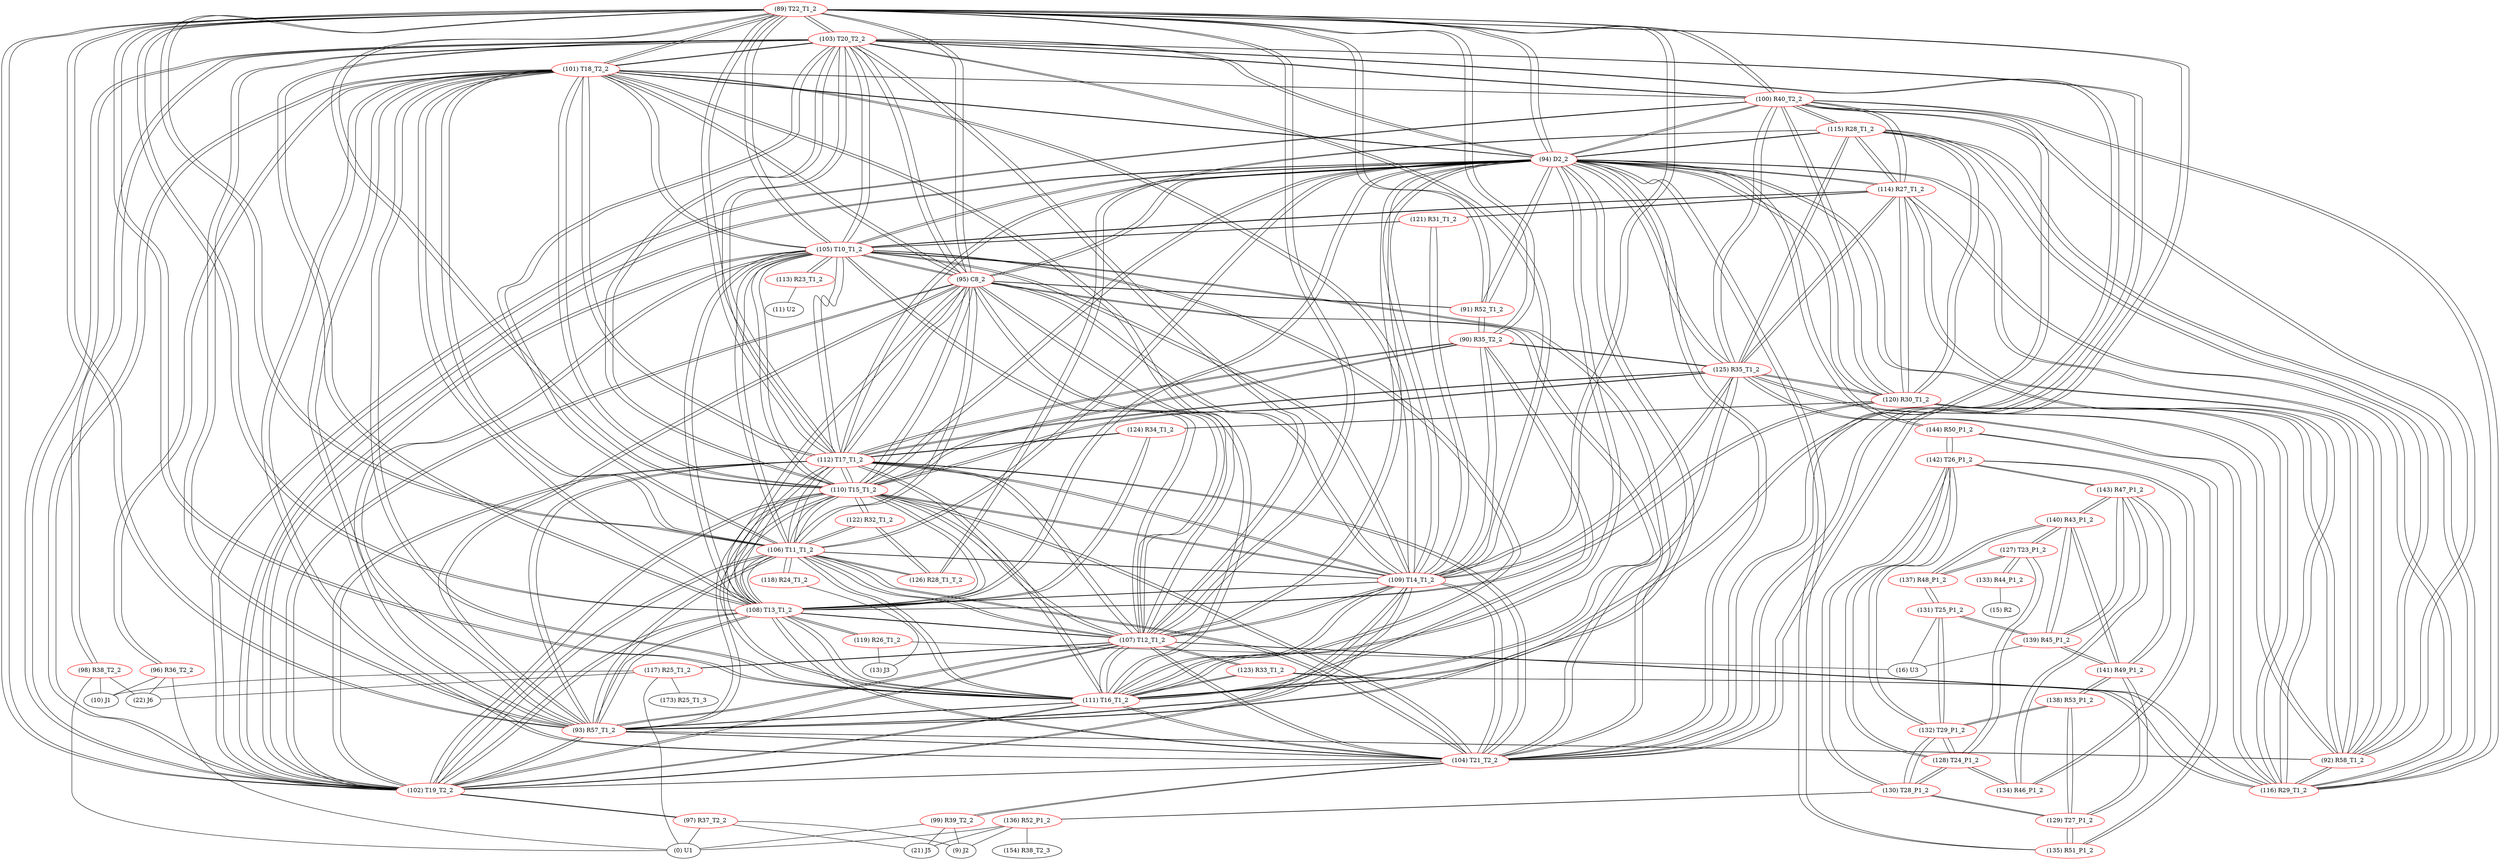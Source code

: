 graph {
	89 [label="(89) T22_T1_2" color=red]
	103 [label="(103) T20_T2_2"]
	101 [label="(101) T18_T2_2"]
	102 [label="(102) T19_T2_2"]
	104 [label="(104) T21_T2_2"]
	93 [label="(93) R57_T1_2"]
	94 [label="(94) D2_2"]
	106 [label="(106) T11_T1_2"]
	111 [label="(111) T16_T1_2"]
	112 [label="(112) T17_T1_2"]
	105 [label="(105) T10_T1_2"]
	107 [label="(107) T12_T1_2"]
	108 [label="(108) T13_T1_2"]
	109 [label="(109) T14_T1_2"]
	110 [label="(110) T15_T1_2"]
	95 [label="(95) C8_2"]
	100 [label="(100) R40_T2_2"]
	91 [label="(91) R52_T1_2"]
	90 [label="(90) R35_T2_2"]
	90 [label="(90) R35_T2_2" color=red]
	111 [label="(111) T16_T1_2"]
	110 [label="(110) T15_T1_2"]
	125 [label="(125) R35_T1_2"]
	109 [label="(109) T14_T1_2"]
	112 [label="(112) T17_T1_2"]
	91 [label="(91) R52_T1_2"]
	89 [label="(89) T22_T1_2"]
	91 [label="(91) R52_T1_2" color=red]
	94 [label="(94) D2_2"]
	95 [label="(95) C8_2"]
	90 [label="(90) R35_T2_2"]
	89 [label="(89) T22_T1_2"]
	92 [label="(92) R58_T1_2" color=red]
	93 [label="(93) R57_T1_2"]
	94 [label="(94) D2_2"]
	116 [label="(116) R29_T1_2"]
	125 [label="(125) R35_T1_2"]
	100 [label="(100) R40_T2_2"]
	120 [label="(120) R30_T1_2"]
	114 [label="(114) R27_T1_2"]
	115 [label="(115) R28_T1_2"]
	93 [label="(93) R57_T1_2" color=red]
	103 [label="(103) T20_T2_2"]
	101 [label="(101) T18_T2_2"]
	102 [label="(102) T19_T2_2"]
	104 [label="(104) T21_T2_2"]
	89 [label="(89) T22_T1_2"]
	94 [label="(94) D2_2"]
	106 [label="(106) T11_T1_2"]
	111 [label="(111) T16_T1_2"]
	112 [label="(112) T17_T1_2"]
	105 [label="(105) T10_T1_2"]
	107 [label="(107) T12_T1_2"]
	108 [label="(108) T13_T1_2"]
	109 [label="(109) T14_T1_2"]
	110 [label="(110) T15_T1_2"]
	95 [label="(95) C8_2"]
	92 [label="(92) R58_T1_2"]
	94 [label="(94) D2_2" color=red]
	103 [label="(103) T20_T2_2"]
	101 [label="(101) T18_T2_2"]
	102 [label="(102) T19_T2_2"]
	104 [label="(104) T21_T2_2"]
	93 [label="(93) R57_T1_2"]
	89 [label="(89) T22_T1_2"]
	106 [label="(106) T11_T1_2"]
	111 [label="(111) T16_T1_2"]
	112 [label="(112) T17_T1_2"]
	105 [label="(105) T10_T1_2"]
	107 [label="(107) T12_T1_2"]
	108 [label="(108) T13_T1_2"]
	109 [label="(109) T14_T1_2"]
	110 [label="(110) T15_T1_2"]
	95 [label="(95) C8_2"]
	91 [label="(91) R52_T1_2"]
	92 [label="(92) R58_T1_2"]
	116 [label="(116) R29_T1_2"]
	125 [label="(125) R35_T1_2"]
	100 [label="(100) R40_T2_2"]
	120 [label="(120) R30_T1_2"]
	114 [label="(114) R27_T1_2"]
	115 [label="(115) R28_T1_2"]
	135 [label="(135) R51_P1_2"]
	144 [label="(144) R50_P1_2"]
	95 [label="(95) C8_2" color=red]
	103 [label="(103) T20_T2_2"]
	101 [label="(101) T18_T2_2"]
	102 [label="(102) T19_T2_2"]
	104 [label="(104) T21_T2_2"]
	93 [label="(93) R57_T1_2"]
	89 [label="(89) T22_T1_2"]
	94 [label="(94) D2_2"]
	106 [label="(106) T11_T1_2"]
	111 [label="(111) T16_T1_2"]
	112 [label="(112) T17_T1_2"]
	105 [label="(105) T10_T1_2"]
	107 [label="(107) T12_T1_2"]
	108 [label="(108) T13_T1_2"]
	109 [label="(109) T14_T1_2"]
	110 [label="(110) T15_T1_2"]
	91 [label="(91) R52_T1_2"]
	96 [label="(96) R36_T2_2" color=red]
	0 [label="(0) U1"]
	22 [label="(22) J6"]
	10 [label="(10) J1"]
	101 [label="(101) T18_T2_2"]
	97 [label="(97) R37_T2_2" color=red]
	9 [label="(9) J2"]
	0 [label="(0) U1"]
	21 [label="(21) J5"]
	102 [label="(102) T19_T2_2"]
	98 [label="(98) R38_T2_2" color=red]
	10 [label="(10) J1"]
	0 [label="(0) U1"]
	22 [label="(22) J6"]
	103 [label="(103) T20_T2_2"]
	99 [label="(99) R39_T2_2" color=red]
	21 [label="(21) J5"]
	0 [label="(0) U1"]
	9 [label="(9) J2"]
	104 [label="(104) T21_T2_2"]
	100 [label="(100) R40_T2_2" color=red]
	116 [label="(116) R29_T1_2"]
	125 [label="(125) R35_T1_2"]
	120 [label="(120) R30_T1_2"]
	94 [label="(94) D2_2"]
	92 [label="(92) R58_T1_2"]
	114 [label="(114) R27_T1_2"]
	115 [label="(115) R28_T1_2"]
	89 [label="(89) T22_T1_2"]
	102 [label="(102) T19_T2_2"]
	101 [label="(101) T18_T2_2"]
	104 [label="(104) T21_T2_2"]
	103 [label="(103) T20_T2_2"]
	101 [label="(101) T18_T2_2" color=red]
	103 [label="(103) T20_T2_2"]
	102 [label="(102) T19_T2_2"]
	104 [label="(104) T21_T2_2"]
	93 [label="(93) R57_T1_2"]
	89 [label="(89) T22_T1_2"]
	94 [label="(94) D2_2"]
	106 [label="(106) T11_T1_2"]
	111 [label="(111) T16_T1_2"]
	112 [label="(112) T17_T1_2"]
	105 [label="(105) T10_T1_2"]
	107 [label="(107) T12_T1_2"]
	108 [label="(108) T13_T1_2"]
	109 [label="(109) T14_T1_2"]
	110 [label="(110) T15_T1_2"]
	95 [label="(95) C8_2"]
	100 [label="(100) R40_T2_2"]
	96 [label="(96) R36_T2_2"]
	102 [label="(102) T19_T2_2" color=red]
	103 [label="(103) T20_T2_2"]
	101 [label="(101) T18_T2_2"]
	104 [label="(104) T21_T2_2"]
	93 [label="(93) R57_T1_2"]
	89 [label="(89) T22_T1_2"]
	94 [label="(94) D2_2"]
	106 [label="(106) T11_T1_2"]
	111 [label="(111) T16_T1_2"]
	112 [label="(112) T17_T1_2"]
	105 [label="(105) T10_T1_2"]
	107 [label="(107) T12_T1_2"]
	108 [label="(108) T13_T1_2"]
	109 [label="(109) T14_T1_2"]
	110 [label="(110) T15_T1_2"]
	95 [label="(95) C8_2"]
	100 [label="(100) R40_T2_2"]
	97 [label="(97) R37_T2_2"]
	103 [label="(103) T20_T2_2" color=red]
	101 [label="(101) T18_T2_2"]
	102 [label="(102) T19_T2_2"]
	104 [label="(104) T21_T2_2"]
	93 [label="(93) R57_T1_2"]
	89 [label="(89) T22_T1_2"]
	94 [label="(94) D2_2"]
	106 [label="(106) T11_T1_2"]
	111 [label="(111) T16_T1_2"]
	112 [label="(112) T17_T1_2"]
	105 [label="(105) T10_T1_2"]
	107 [label="(107) T12_T1_2"]
	108 [label="(108) T13_T1_2"]
	109 [label="(109) T14_T1_2"]
	110 [label="(110) T15_T1_2"]
	95 [label="(95) C8_2"]
	100 [label="(100) R40_T2_2"]
	98 [label="(98) R38_T2_2"]
	104 [label="(104) T21_T2_2" color=red]
	103 [label="(103) T20_T2_2"]
	101 [label="(101) T18_T2_2"]
	102 [label="(102) T19_T2_2"]
	93 [label="(93) R57_T1_2"]
	89 [label="(89) T22_T1_2"]
	94 [label="(94) D2_2"]
	106 [label="(106) T11_T1_2"]
	111 [label="(111) T16_T1_2"]
	112 [label="(112) T17_T1_2"]
	105 [label="(105) T10_T1_2"]
	107 [label="(107) T12_T1_2"]
	108 [label="(108) T13_T1_2"]
	109 [label="(109) T14_T1_2"]
	110 [label="(110) T15_T1_2"]
	95 [label="(95) C8_2"]
	100 [label="(100) R40_T2_2"]
	99 [label="(99) R39_T2_2"]
	105 [label="(105) T10_T1_2" color=red]
	103 [label="(103) T20_T2_2"]
	101 [label="(101) T18_T2_2"]
	102 [label="(102) T19_T2_2"]
	104 [label="(104) T21_T2_2"]
	93 [label="(93) R57_T1_2"]
	89 [label="(89) T22_T1_2"]
	94 [label="(94) D2_2"]
	106 [label="(106) T11_T1_2"]
	111 [label="(111) T16_T1_2"]
	112 [label="(112) T17_T1_2"]
	107 [label="(107) T12_T1_2"]
	108 [label="(108) T13_T1_2"]
	109 [label="(109) T14_T1_2"]
	110 [label="(110) T15_T1_2"]
	95 [label="(95) C8_2"]
	113 [label="(113) R23_T1_2"]
	121 [label="(121) R31_T1_2"]
	114 [label="(114) R27_T1_2"]
	106 [label="(106) T11_T1_2" color=red]
	103 [label="(103) T20_T2_2"]
	101 [label="(101) T18_T2_2"]
	102 [label="(102) T19_T2_2"]
	104 [label="(104) T21_T2_2"]
	93 [label="(93) R57_T1_2"]
	89 [label="(89) T22_T1_2"]
	94 [label="(94) D2_2"]
	111 [label="(111) T16_T1_2"]
	112 [label="(112) T17_T1_2"]
	105 [label="(105) T10_T1_2"]
	107 [label="(107) T12_T1_2"]
	108 [label="(108) T13_T1_2"]
	109 [label="(109) T14_T1_2"]
	110 [label="(110) T15_T1_2"]
	95 [label="(95) C8_2"]
	118 [label="(118) R24_T1_2"]
	122 [label="(122) R32_T1_2"]
	126 [label="(126) R28_T1_T_2"]
	107 [label="(107) T12_T1_2" color=red]
	103 [label="(103) T20_T2_2"]
	101 [label="(101) T18_T2_2"]
	102 [label="(102) T19_T2_2"]
	104 [label="(104) T21_T2_2"]
	93 [label="(93) R57_T1_2"]
	89 [label="(89) T22_T1_2"]
	94 [label="(94) D2_2"]
	106 [label="(106) T11_T1_2"]
	111 [label="(111) T16_T1_2"]
	112 [label="(112) T17_T1_2"]
	105 [label="(105) T10_T1_2"]
	108 [label="(108) T13_T1_2"]
	109 [label="(109) T14_T1_2"]
	110 [label="(110) T15_T1_2"]
	95 [label="(95) C8_2"]
	123 [label="(123) R33_T1_2"]
	116 [label="(116) R29_T1_2"]
	117 [label="(117) R25_T1_2"]
	108 [label="(108) T13_T1_2" color=red]
	103 [label="(103) T20_T2_2"]
	101 [label="(101) T18_T2_2"]
	102 [label="(102) T19_T2_2"]
	104 [label="(104) T21_T2_2"]
	93 [label="(93) R57_T1_2"]
	89 [label="(89) T22_T1_2"]
	94 [label="(94) D2_2"]
	106 [label="(106) T11_T1_2"]
	111 [label="(111) T16_T1_2"]
	112 [label="(112) T17_T1_2"]
	105 [label="(105) T10_T1_2"]
	107 [label="(107) T12_T1_2"]
	109 [label="(109) T14_T1_2"]
	110 [label="(110) T15_T1_2"]
	95 [label="(95) C8_2"]
	120 [label="(120) R30_T1_2"]
	124 [label="(124) R34_T1_2"]
	119 [label="(119) R26_T1_2"]
	109 [label="(109) T14_T1_2" color=red]
	103 [label="(103) T20_T2_2"]
	101 [label="(101) T18_T2_2"]
	102 [label="(102) T19_T2_2"]
	104 [label="(104) T21_T2_2"]
	93 [label="(93) R57_T1_2"]
	89 [label="(89) T22_T1_2"]
	94 [label="(94) D2_2"]
	106 [label="(106) T11_T1_2"]
	111 [label="(111) T16_T1_2"]
	112 [label="(112) T17_T1_2"]
	105 [label="(105) T10_T1_2"]
	107 [label="(107) T12_T1_2"]
	108 [label="(108) T13_T1_2"]
	110 [label="(110) T15_T1_2"]
	95 [label="(95) C8_2"]
	125 [label="(125) R35_T1_2"]
	90 [label="(90) R35_T2_2"]
	121 [label="(121) R31_T1_2"]
	110 [label="(110) T15_T1_2" color=red]
	103 [label="(103) T20_T2_2"]
	101 [label="(101) T18_T2_2"]
	102 [label="(102) T19_T2_2"]
	104 [label="(104) T21_T2_2"]
	93 [label="(93) R57_T1_2"]
	89 [label="(89) T22_T1_2"]
	94 [label="(94) D2_2"]
	106 [label="(106) T11_T1_2"]
	111 [label="(111) T16_T1_2"]
	112 [label="(112) T17_T1_2"]
	105 [label="(105) T10_T1_2"]
	107 [label="(107) T12_T1_2"]
	108 [label="(108) T13_T1_2"]
	109 [label="(109) T14_T1_2"]
	95 [label="(95) C8_2"]
	125 [label="(125) R35_T1_2"]
	90 [label="(90) R35_T2_2"]
	122 [label="(122) R32_T1_2"]
	111 [label="(111) T16_T1_2" color=red]
	103 [label="(103) T20_T2_2"]
	101 [label="(101) T18_T2_2"]
	102 [label="(102) T19_T2_2"]
	104 [label="(104) T21_T2_2"]
	93 [label="(93) R57_T1_2"]
	89 [label="(89) T22_T1_2"]
	94 [label="(94) D2_2"]
	106 [label="(106) T11_T1_2"]
	112 [label="(112) T17_T1_2"]
	105 [label="(105) T10_T1_2"]
	107 [label="(107) T12_T1_2"]
	108 [label="(108) T13_T1_2"]
	109 [label="(109) T14_T1_2"]
	110 [label="(110) T15_T1_2"]
	95 [label="(95) C8_2"]
	125 [label="(125) R35_T1_2"]
	90 [label="(90) R35_T2_2"]
	123 [label="(123) R33_T1_2"]
	112 [label="(112) T17_T1_2" color=red]
	103 [label="(103) T20_T2_2"]
	101 [label="(101) T18_T2_2"]
	102 [label="(102) T19_T2_2"]
	104 [label="(104) T21_T2_2"]
	93 [label="(93) R57_T1_2"]
	89 [label="(89) T22_T1_2"]
	94 [label="(94) D2_2"]
	106 [label="(106) T11_T1_2"]
	111 [label="(111) T16_T1_2"]
	105 [label="(105) T10_T1_2"]
	107 [label="(107) T12_T1_2"]
	108 [label="(108) T13_T1_2"]
	109 [label="(109) T14_T1_2"]
	110 [label="(110) T15_T1_2"]
	95 [label="(95) C8_2"]
	125 [label="(125) R35_T1_2"]
	90 [label="(90) R35_T2_2"]
	124 [label="(124) R34_T1_2"]
	113 [label="(113) R23_T1_2" color=red]
	11 [label="(11) U2"]
	105 [label="(105) T10_T1_2"]
	114 [label="(114) R27_T1_2" color=red]
	116 [label="(116) R29_T1_2"]
	125 [label="(125) R35_T1_2"]
	100 [label="(100) R40_T2_2"]
	120 [label="(120) R30_T1_2"]
	94 [label="(94) D2_2"]
	92 [label="(92) R58_T1_2"]
	115 [label="(115) R28_T1_2"]
	105 [label="(105) T10_T1_2"]
	121 [label="(121) R31_T1_2"]
	115 [label="(115) R28_T1_2" color=red]
	116 [label="(116) R29_T1_2"]
	125 [label="(125) R35_T1_2"]
	100 [label="(100) R40_T2_2"]
	120 [label="(120) R30_T1_2"]
	94 [label="(94) D2_2"]
	92 [label="(92) R58_T1_2"]
	114 [label="(114) R27_T1_2"]
	126 [label="(126) R28_T1_T_2"]
	116 [label="(116) R29_T1_2" color=red]
	125 [label="(125) R35_T1_2"]
	100 [label="(100) R40_T2_2"]
	120 [label="(120) R30_T1_2"]
	94 [label="(94) D2_2"]
	92 [label="(92) R58_T1_2"]
	114 [label="(114) R27_T1_2"]
	115 [label="(115) R28_T1_2"]
	123 [label="(123) R33_T1_2"]
	107 [label="(107) T12_T1_2"]
	117 [label="(117) R25_T1_2" color=red]
	22 [label="(22) J6"]
	10 [label="(10) J1"]
	0 [label="(0) U1"]
	173 [label="(173) R25_T1_3"]
	107 [label="(107) T12_T1_2"]
	118 [label="(118) R24_T1_2" color=red]
	13 [label="(13) J3"]
	106 [label="(106) T11_T1_2"]
	119 [label="(119) R26_T1_2" color=red]
	16 [label="(16) U3"]
	13 [label="(13) J3"]
	108 [label="(108) T13_T1_2"]
	120 [label="(120) R30_T1_2" color=red]
	116 [label="(116) R29_T1_2"]
	125 [label="(125) R35_T1_2"]
	100 [label="(100) R40_T2_2"]
	94 [label="(94) D2_2"]
	92 [label="(92) R58_T1_2"]
	114 [label="(114) R27_T1_2"]
	115 [label="(115) R28_T1_2"]
	124 [label="(124) R34_T1_2"]
	108 [label="(108) T13_T1_2"]
	121 [label="(121) R31_T1_2" color=red]
	105 [label="(105) T10_T1_2"]
	114 [label="(114) R27_T1_2"]
	109 [label="(109) T14_T1_2"]
	122 [label="(122) R32_T1_2" color=red]
	110 [label="(110) T15_T1_2"]
	126 [label="(126) R28_T1_T_2"]
	106 [label="(106) T11_T1_2"]
	123 [label="(123) R33_T1_2" color=red]
	111 [label="(111) T16_T1_2"]
	116 [label="(116) R29_T1_2"]
	107 [label="(107) T12_T1_2"]
	124 [label="(124) R34_T1_2" color=red]
	112 [label="(112) T17_T1_2"]
	120 [label="(120) R30_T1_2"]
	108 [label="(108) T13_T1_2"]
	125 [label="(125) R35_T1_2" color=red]
	116 [label="(116) R29_T1_2"]
	100 [label="(100) R40_T2_2"]
	120 [label="(120) R30_T1_2"]
	94 [label="(94) D2_2"]
	92 [label="(92) R58_T1_2"]
	114 [label="(114) R27_T1_2"]
	115 [label="(115) R28_T1_2"]
	111 [label="(111) T16_T1_2"]
	110 [label="(110) T15_T1_2"]
	109 [label="(109) T14_T1_2"]
	112 [label="(112) T17_T1_2"]
	90 [label="(90) R35_T2_2"]
	126 [label="(126) R28_T1_T_2" color=red]
	122 [label="(122) R32_T1_2"]
	106 [label="(106) T11_T1_2"]
	115 [label="(115) R28_T1_2"]
	127 [label="(127) T23_P1_2" color=red]
	137 [label="(137) R48_P1_2"]
	140 [label="(140) R43_P1_2"]
	128 [label="(128) T24_P1_2"]
	133 [label="(133) R44_P1_2"]
	128 [label="(128) T24_P1_2" color=red]
	142 [label="(142) T26_P1_2"]
	132 [label="(132) T29_P1_2"]
	130 [label="(130) T28_P1_2"]
	134 [label="(134) R46_P1_2"]
	127 [label="(127) T23_P1_2"]
	129 [label="(129) T27_P1_2" color=red]
	135 [label="(135) R51_P1_2"]
	130 [label="(130) T28_P1_2"]
	138 [label="(138) R53_P1_2"]
	141 [label="(141) R49_P1_2"]
	130 [label="(130) T28_P1_2" color=red]
	142 [label="(142) T26_P1_2"]
	128 [label="(128) T24_P1_2"]
	132 [label="(132) T29_P1_2"]
	136 [label="(136) R52_P1_2"]
	129 [label="(129) T27_P1_2"]
	131 [label="(131) T25_P1_2" color=red]
	132 [label="(132) T29_P1_2"]
	137 [label="(137) R48_P1_2"]
	139 [label="(139) R45_P1_2"]
	16 [label="(16) U3"]
	132 [label="(132) T29_P1_2" color=red]
	142 [label="(142) T26_P1_2"]
	128 [label="(128) T24_P1_2"]
	130 [label="(130) T28_P1_2"]
	131 [label="(131) T25_P1_2"]
	138 [label="(138) R53_P1_2"]
	133 [label="(133) R44_P1_2" color=red]
	15 [label="(15) R2"]
	127 [label="(127) T23_P1_2"]
	134 [label="(134) R46_P1_2" color=red]
	142 [label="(142) T26_P1_2"]
	143 [label="(143) R47_P1_2"]
	128 [label="(128) T24_P1_2"]
	135 [label="(135) R51_P1_2" color=red]
	129 [label="(129) T27_P1_2"]
	144 [label="(144) R50_P1_2"]
	94 [label="(94) D2_2"]
	136 [label="(136) R52_P1_2" color=red]
	0 [label="(0) U1"]
	21 [label="(21) J5"]
	9 [label="(9) J2"]
	154 [label="(154) R38_T2_3"]
	130 [label="(130) T28_P1_2"]
	137 [label="(137) R48_P1_2" color=red]
	131 [label="(131) T25_P1_2"]
	127 [label="(127) T23_P1_2"]
	140 [label="(140) R43_P1_2"]
	138 [label="(138) R53_P1_2" color=red]
	132 [label="(132) T29_P1_2"]
	129 [label="(129) T27_P1_2"]
	141 [label="(141) R49_P1_2"]
	139 [label="(139) R45_P1_2" color=red]
	143 [label="(143) R47_P1_2"]
	140 [label="(140) R43_P1_2"]
	141 [label="(141) R49_P1_2"]
	131 [label="(131) T25_P1_2"]
	16 [label="(16) U3"]
	140 [label="(140) R43_P1_2" color=red]
	137 [label="(137) R48_P1_2"]
	127 [label="(127) T23_P1_2"]
	143 [label="(143) R47_P1_2"]
	139 [label="(139) R45_P1_2"]
	141 [label="(141) R49_P1_2"]
	141 [label="(141) R49_P1_2" color=red]
	143 [label="(143) R47_P1_2"]
	139 [label="(139) R45_P1_2"]
	140 [label="(140) R43_P1_2"]
	129 [label="(129) T27_P1_2"]
	138 [label="(138) R53_P1_2"]
	142 [label="(142) T26_P1_2" color=red]
	144 [label="(144) R50_P1_2"]
	128 [label="(128) T24_P1_2"]
	132 [label="(132) T29_P1_2"]
	130 [label="(130) T28_P1_2"]
	134 [label="(134) R46_P1_2"]
	143 [label="(143) R47_P1_2"]
	143 [label="(143) R47_P1_2" color=red]
	139 [label="(139) R45_P1_2"]
	140 [label="(140) R43_P1_2"]
	141 [label="(141) R49_P1_2"]
	142 [label="(142) T26_P1_2"]
	134 [label="(134) R46_P1_2"]
	144 [label="(144) R50_P1_2" color=red]
	142 [label="(142) T26_P1_2"]
	135 [label="(135) R51_P1_2"]
	94 [label="(94) D2_2"]
	89 -- 103
	89 -- 101
	89 -- 102
	89 -- 104
	89 -- 93
	89 -- 94
	89 -- 106
	89 -- 111
	89 -- 112
	89 -- 105
	89 -- 107
	89 -- 108
	89 -- 109
	89 -- 110
	89 -- 95
	89 -- 100
	89 -- 91
	89 -- 90
	90 -- 111
	90 -- 110
	90 -- 125
	90 -- 109
	90 -- 112
	90 -- 91
	90 -- 89
	91 -- 94
	91 -- 95
	91 -- 90
	91 -- 89
	92 -- 93
	92 -- 94
	92 -- 116
	92 -- 125
	92 -- 100
	92 -- 120
	92 -- 114
	92 -- 115
	93 -- 103
	93 -- 101
	93 -- 102
	93 -- 104
	93 -- 89
	93 -- 94
	93 -- 106
	93 -- 111
	93 -- 112
	93 -- 105
	93 -- 107
	93 -- 108
	93 -- 109
	93 -- 110
	93 -- 95
	93 -- 92
	94 -- 103
	94 -- 101
	94 -- 102
	94 -- 104
	94 -- 93
	94 -- 89
	94 -- 106
	94 -- 111
	94 -- 112
	94 -- 105
	94 -- 107
	94 -- 108
	94 -- 109
	94 -- 110
	94 -- 95
	94 -- 91
	94 -- 92
	94 -- 116
	94 -- 125
	94 -- 100
	94 -- 120
	94 -- 114
	94 -- 115
	94 -- 135
	94 -- 144
	95 -- 103
	95 -- 101
	95 -- 102
	95 -- 104
	95 -- 93
	95 -- 89
	95 -- 94
	95 -- 106
	95 -- 111
	95 -- 112
	95 -- 105
	95 -- 107
	95 -- 108
	95 -- 109
	95 -- 110
	95 -- 91
	96 -- 0
	96 -- 22
	96 -- 10
	96 -- 101
	97 -- 9
	97 -- 0
	97 -- 21
	97 -- 102
	98 -- 10
	98 -- 0
	98 -- 22
	98 -- 103
	99 -- 21
	99 -- 0
	99 -- 9
	99 -- 104
	100 -- 116
	100 -- 125
	100 -- 120
	100 -- 94
	100 -- 92
	100 -- 114
	100 -- 115
	100 -- 89
	100 -- 102
	100 -- 101
	100 -- 104
	100 -- 103
	101 -- 103
	101 -- 102
	101 -- 104
	101 -- 93
	101 -- 89
	101 -- 94
	101 -- 106
	101 -- 111
	101 -- 112
	101 -- 105
	101 -- 107
	101 -- 108
	101 -- 109
	101 -- 110
	101 -- 95
	101 -- 100
	101 -- 96
	102 -- 103
	102 -- 101
	102 -- 104
	102 -- 93
	102 -- 89
	102 -- 94
	102 -- 106
	102 -- 111
	102 -- 112
	102 -- 105
	102 -- 107
	102 -- 108
	102 -- 109
	102 -- 110
	102 -- 95
	102 -- 100
	102 -- 97
	103 -- 101
	103 -- 102
	103 -- 104
	103 -- 93
	103 -- 89
	103 -- 94
	103 -- 106
	103 -- 111
	103 -- 112
	103 -- 105
	103 -- 107
	103 -- 108
	103 -- 109
	103 -- 110
	103 -- 95
	103 -- 100
	103 -- 98
	104 -- 103
	104 -- 101
	104 -- 102
	104 -- 93
	104 -- 89
	104 -- 94
	104 -- 106
	104 -- 111
	104 -- 112
	104 -- 105
	104 -- 107
	104 -- 108
	104 -- 109
	104 -- 110
	104 -- 95
	104 -- 100
	104 -- 99
	105 -- 103
	105 -- 101
	105 -- 102
	105 -- 104
	105 -- 93
	105 -- 89
	105 -- 94
	105 -- 106
	105 -- 111
	105 -- 112
	105 -- 107
	105 -- 108
	105 -- 109
	105 -- 110
	105 -- 95
	105 -- 113
	105 -- 121
	105 -- 114
	106 -- 103
	106 -- 101
	106 -- 102
	106 -- 104
	106 -- 93
	106 -- 89
	106 -- 94
	106 -- 111
	106 -- 112
	106 -- 105
	106 -- 107
	106 -- 108
	106 -- 109
	106 -- 110
	106 -- 95
	106 -- 118
	106 -- 122
	106 -- 126
	107 -- 103
	107 -- 101
	107 -- 102
	107 -- 104
	107 -- 93
	107 -- 89
	107 -- 94
	107 -- 106
	107 -- 111
	107 -- 112
	107 -- 105
	107 -- 108
	107 -- 109
	107 -- 110
	107 -- 95
	107 -- 123
	107 -- 116
	107 -- 117
	108 -- 103
	108 -- 101
	108 -- 102
	108 -- 104
	108 -- 93
	108 -- 89
	108 -- 94
	108 -- 106
	108 -- 111
	108 -- 112
	108 -- 105
	108 -- 107
	108 -- 109
	108 -- 110
	108 -- 95
	108 -- 120
	108 -- 124
	108 -- 119
	109 -- 103
	109 -- 101
	109 -- 102
	109 -- 104
	109 -- 93
	109 -- 89
	109 -- 94
	109 -- 106
	109 -- 111
	109 -- 112
	109 -- 105
	109 -- 107
	109 -- 108
	109 -- 110
	109 -- 95
	109 -- 125
	109 -- 90
	109 -- 121
	110 -- 103
	110 -- 101
	110 -- 102
	110 -- 104
	110 -- 93
	110 -- 89
	110 -- 94
	110 -- 106
	110 -- 111
	110 -- 112
	110 -- 105
	110 -- 107
	110 -- 108
	110 -- 109
	110 -- 95
	110 -- 125
	110 -- 90
	110 -- 122
	111 -- 103
	111 -- 101
	111 -- 102
	111 -- 104
	111 -- 93
	111 -- 89
	111 -- 94
	111 -- 106
	111 -- 112
	111 -- 105
	111 -- 107
	111 -- 108
	111 -- 109
	111 -- 110
	111 -- 95
	111 -- 125
	111 -- 90
	111 -- 123
	112 -- 103
	112 -- 101
	112 -- 102
	112 -- 104
	112 -- 93
	112 -- 89
	112 -- 94
	112 -- 106
	112 -- 111
	112 -- 105
	112 -- 107
	112 -- 108
	112 -- 109
	112 -- 110
	112 -- 95
	112 -- 125
	112 -- 90
	112 -- 124
	113 -- 11
	113 -- 105
	114 -- 116
	114 -- 125
	114 -- 100
	114 -- 120
	114 -- 94
	114 -- 92
	114 -- 115
	114 -- 105
	114 -- 121
	115 -- 116
	115 -- 125
	115 -- 100
	115 -- 120
	115 -- 94
	115 -- 92
	115 -- 114
	115 -- 126
	116 -- 125
	116 -- 100
	116 -- 120
	116 -- 94
	116 -- 92
	116 -- 114
	116 -- 115
	116 -- 123
	116 -- 107
	117 -- 22
	117 -- 10
	117 -- 0
	117 -- 173
	117 -- 107
	118 -- 13
	118 -- 106
	119 -- 16
	119 -- 13
	119 -- 108
	120 -- 116
	120 -- 125
	120 -- 100
	120 -- 94
	120 -- 92
	120 -- 114
	120 -- 115
	120 -- 124
	120 -- 108
	121 -- 105
	121 -- 114
	121 -- 109
	122 -- 110
	122 -- 126
	122 -- 106
	123 -- 111
	123 -- 116
	123 -- 107
	124 -- 112
	124 -- 120
	124 -- 108
	125 -- 116
	125 -- 100
	125 -- 120
	125 -- 94
	125 -- 92
	125 -- 114
	125 -- 115
	125 -- 111
	125 -- 110
	125 -- 109
	125 -- 112
	125 -- 90
	126 -- 122
	126 -- 106
	126 -- 115
	127 -- 137
	127 -- 140
	127 -- 128
	127 -- 133
	128 -- 142
	128 -- 132
	128 -- 130
	128 -- 134
	128 -- 127
	129 -- 135
	129 -- 130
	129 -- 138
	129 -- 141
	130 -- 142
	130 -- 128
	130 -- 132
	130 -- 136
	130 -- 129
	131 -- 132
	131 -- 137
	131 -- 139
	131 -- 16
	132 -- 142
	132 -- 128
	132 -- 130
	132 -- 131
	132 -- 138
	133 -- 15
	133 -- 127
	134 -- 142
	134 -- 143
	134 -- 128
	135 -- 129
	135 -- 144
	135 -- 94
	136 -- 0
	136 -- 21
	136 -- 9
	136 -- 154
	136 -- 130
	137 -- 131
	137 -- 127
	137 -- 140
	138 -- 132
	138 -- 129
	138 -- 141
	139 -- 143
	139 -- 140
	139 -- 141
	139 -- 131
	139 -- 16
	140 -- 137
	140 -- 127
	140 -- 143
	140 -- 139
	140 -- 141
	141 -- 143
	141 -- 139
	141 -- 140
	141 -- 129
	141 -- 138
	142 -- 144
	142 -- 128
	142 -- 132
	142 -- 130
	142 -- 134
	142 -- 143
	143 -- 139
	143 -- 140
	143 -- 141
	143 -- 142
	143 -- 134
	144 -- 142
	144 -- 135
	144 -- 94
}